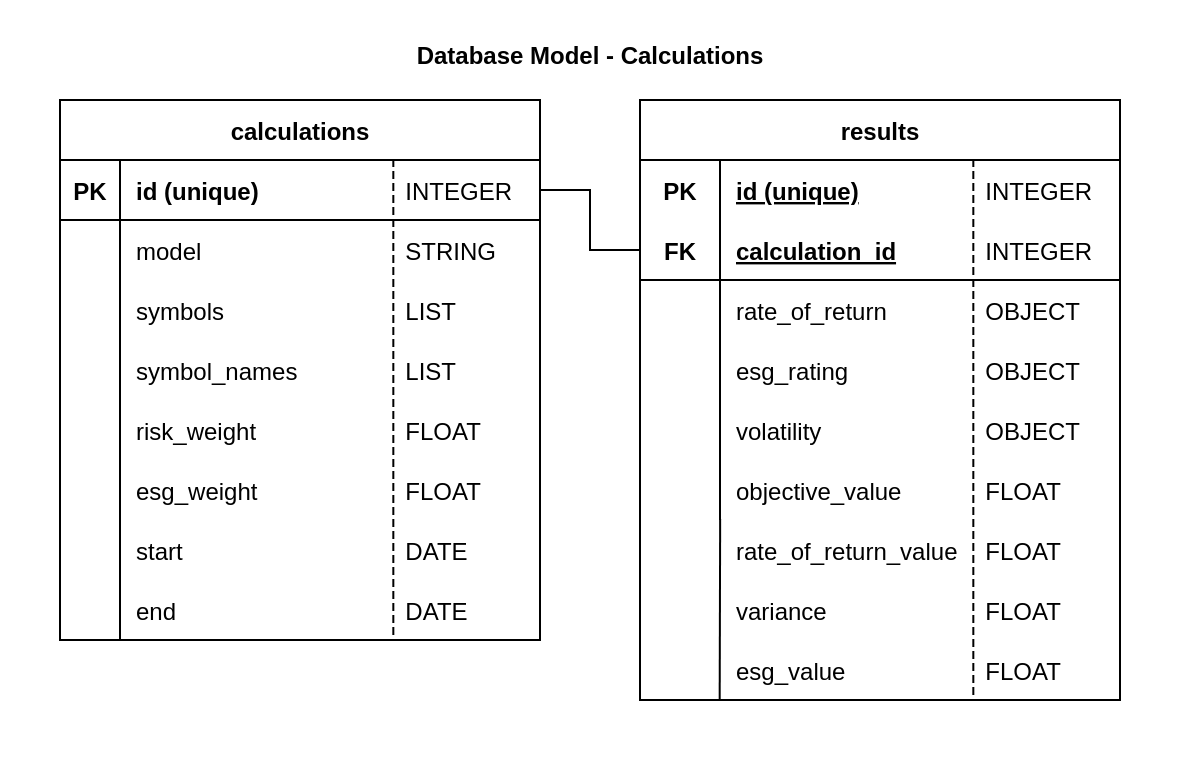<mxfile version="20.4.0" type="device"><diagram name="Page-1" id="2ca16b54-16f6-2749-3443-fa8db7711227"><mxGraphModel dx="642" dy="699" grid="1" gridSize="10" guides="1" tooltips="1" connect="1" arrows="1" fold="1" page="1" pageScale="1" pageWidth="1100" pageHeight="850" background="none" math="0" shadow="0"><root><mxCell id="0"/><mxCell id="1" parent="0"/><mxCell id="oxZOKNevLiVdZAd4e6vF-1" value="&lt;br&gt;Database Model - Calculations" style="rounded=0;whiteSpace=wrap;html=1;verticalAlign=top;fontStyle=1;strokeWidth=0;strokeColor=none;" parent="1" vertex="1"><mxGeometry x="80" width="590" height="380" as="geometry"/></mxCell><mxCell id="cSZ2dbXi6TqptSSzIAJE-76" value="" style="group" parent="1" vertex="1" connectable="0"><mxGeometry x="400" y="50" width="240" height="300" as="geometry"/></mxCell><mxCell id="3Ti9uLNWOgjuIZVz-vYX-15" value="results" style="shape=table;startSize=30;container=1;collapsible=1;childLayout=tableLayout;fixedRows=1;rowLines=0;fontStyle=1;align=center;resizeLast=1;" parent="cSZ2dbXi6TqptSSzIAJE-76" vertex="1"><mxGeometry width="240" height="300" as="geometry"/></mxCell><mxCell id="3Ti9uLNWOgjuIZVz-vYX-16" value="" style="shape=tableRow;horizontal=0;startSize=0;swimlaneHead=0;swimlaneBody=0;fillColor=none;collapsible=0;dropTarget=0;points=[[0,0.5],[1,0.5]];portConstraint=eastwest;top=0;left=0;right=0;bottom=0;" parent="3Ti9uLNWOgjuIZVz-vYX-15" vertex="1"><mxGeometry y="30" width="240" height="30" as="geometry"/></mxCell><mxCell id="3Ti9uLNWOgjuIZVz-vYX-17" value="PK" style="shape=partialRectangle;connectable=0;fillColor=none;top=0;left=0;bottom=0;right=0;fontStyle=1;overflow=hidden;" parent="3Ti9uLNWOgjuIZVz-vYX-16" vertex="1"><mxGeometry width="40" height="30" as="geometry"><mxRectangle width="40" height="30" as="alternateBounds"/></mxGeometry></mxCell><mxCell id="3Ti9uLNWOgjuIZVz-vYX-18" value="id (unique)" style="shape=partialRectangle;connectable=0;fillColor=none;top=0;left=0;bottom=0;right=0;align=left;spacingLeft=6;fontStyle=5;overflow=hidden;" parent="3Ti9uLNWOgjuIZVz-vYX-16" vertex="1"><mxGeometry x="40" width="200" height="30" as="geometry"><mxRectangle width="200" height="30" as="alternateBounds"/></mxGeometry></mxCell><mxCell id="3Ti9uLNWOgjuIZVz-vYX-19" value="" style="shape=tableRow;horizontal=0;startSize=0;swimlaneHead=0;swimlaneBody=0;fillColor=none;collapsible=0;dropTarget=0;points=[[0,0.5],[1,0.5]];portConstraint=eastwest;top=0;left=0;right=0;bottom=1;" parent="3Ti9uLNWOgjuIZVz-vYX-15" vertex="1"><mxGeometry y="60" width="240" height="30" as="geometry"/></mxCell><mxCell id="3Ti9uLNWOgjuIZVz-vYX-20" value="FK" style="shape=partialRectangle;connectable=0;fillColor=none;top=0;left=0;bottom=0;right=0;fontStyle=1;overflow=hidden;" parent="3Ti9uLNWOgjuIZVz-vYX-19" vertex="1"><mxGeometry width="40" height="30" as="geometry"><mxRectangle width="40" height="30" as="alternateBounds"/></mxGeometry></mxCell><mxCell id="3Ti9uLNWOgjuIZVz-vYX-21" value="calculation_id" style="shape=partialRectangle;connectable=0;fillColor=none;top=0;left=0;bottom=0;right=0;align=left;spacingLeft=6;fontStyle=5;overflow=hidden;" parent="3Ti9uLNWOgjuIZVz-vYX-19" vertex="1"><mxGeometry x="40" width="200" height="30" as="geometry"><mxRectangle width="200" height="30" as="alternateBounds"/></mxGeometry></mxCell><mxCell id="3Ti9uLNWOgjuIZVz-vYX-22" value="" style="shape=tableRow;horizontal=0;startSize=0;swimlaneHead=0;swimlaneBody=0;fillColor=none;collapsible=0;dropTarget=0;points=[[0,0.5],[1,0.5]];portConstraint=eastwest;top=0;left=0;right=0;bottom=0;" parent="3Ti9uLNWOgjuIZVz-vYX-15" vertex="1"><mxGeometry y="90" width="240" height="30" as="geometry"/></mxCell><mxCell id="3Ti9uLNWOgjuIZVz-vYX-23" value="" style="shape=partialRectangle;connectable=0;fillColor=none;top=0;left=0;bottom=0;right=0;editable=1;overflow=hidden;" parent="3Ti9uLNWOgjuIZVz-vYX-22" vertex="1"><mxGeometry width="40" height="30" as="geometry"><mxRectangle width="40" height="30" as="alternateBounds"/></mxGeometry></mxCell><mxCell id="3Ti9uLNWOgjuIZVz-vYX-24" value="rate_of_return" style="shape=partialRectangle;connectable=0;fillColor=none;top=0;left=0;bottom=0;right=0;align=left;spacingLeft=6;overflow=hidden;" parent="3Ti9uLNWOgjuIZVz-vYX-22" vertex="1"><mxGeometry x="40" width="200" height="30" as="geometry"><mxRectangle width="200" height="30" as="alternateBounds"/></mxGeometry></mxCell><mxCell id="cSZ2dbXi6TqptSSzIAJE-9" value="" style="shape=tableRow;horizontal=0;startSize=0;swimlaneHead=0;swimlaneBody=0;fillColor=none;collapsible=0;dropTarget=0;points=[[0,0.5],[1,0.5]];portConstraint=eastwest;top=0;left=0;right=0;bottom=0;" parent="3Ti9uLNWOgjuIZVz-vYX-15" vertex="1"><mxGeometry y="120" width="240" height="30" as="geometry"/></mxCell><mxCell id="cSZ2dbXi6TqptSSzIAJE-10" value="" style="shape=partialRectangle;connectable=0;fillColor=none;top=0;left=0;bottom=0;right=0;editable=1;overflow=hidden;" parent="cSZ2dbXi6TqptSSzIAJE-9" vertex="1"><mxGeometry width="40" height="30" as="geometry"><mxRectangle width="40" height="30" as="alternateBounds"/></mxGeometry></mxCell><mxCell id="cSZ2dbXi6TqptSSzIAJE-11" value="esg_rating" style="shape=partialRectangle;connectable=0;fillColor=none;top=0;left=0;bottom=0;right=0;align=left;spacingLeft=6;overflow=hidden;" parent="cSZ2dbXi6TqptSSzIAJE-9" vertex="1"><mxGeometry x="40" width="200" height="30" as="geometry"><mxRectangle width="200" height="30" as="alternateBounds"/></mxGeometry></mxCell><mxCell id="cSZ2dbXi6TqptSSzIAJE-12" value="" style="shape=tableRow;horizontal=0;startSize=0;swimlaneHead=0;swimlaneBody=0;fillColor=none;collapsible=0;dropTarget=0;points=[[0,0.5],[1,0.5]];portConstraint=eastwest;top=0;left=0;right=0;bottom=0;" parent="3Ti9uLNWOgjuIZVz-vYX-15" vertex="1"><mxGeometry y="150" width="240" height="30" as="geometry"/></mxCell><mxCell id="cSZ2dbXi6TqptSSzIAJE-13" value="" style="shape=partialRectangle;connectable=0;fillColor=none;top=0;left=0;bottom=0;right=0;editable=1;overflow=hidden;" parent="cSZ2dbXi6TqptSSzIAJE-12" vertex="1"><mxGeometry width="40" height="30" as="geometry"><mxRectangle width="40" height="30" as="alternateBounds"/></mxGeometry></mxCell><mxCell id="cSZ2dbXi6TqptSSzIAJE-14" value="volatility" style="shape=partialRectangle;connectable=0;fillColor=none;top=0;left=0;bottom=0;right=0;align=left;spacingLeft=6;overflow=hidden;" parent="cSZ2dbXi6TqptSSzIAJE-12" vertex="1"><mxGeometry x="40" width="200" height="30" as="geometry"><mxRectangle width="200" height="30" as="alternateBounds"/></mxGeometry></mxCell><mxCell id="cSZ2dbXi6TqptSSzIAJE-15" value="" style="shape=tableRow;horizontal=0;startSize=0;swimlaneHead=0;swimlaneBody=0;fillColor=none;collapsible=0;dropTarget=0;points=[[0,0.5],[1,0.5]];portConstraint=eastwest;top=0;left=0;right=0;bottom=0;" parent="3Ti9uLNWOgjuIZVz-vYX-15" vertex="1"><mxGeometry y="180" width="240" height="30" as="geometry"/></mxCell><mxCell id="cSZ2dbXi6TqptSSzIAJE-16" value="" style="shape=partialRectangle;connectable=0;fillColor=none;top=0;left=0;bottom=0;right=0;editable=1;overflow=hidden;" parent="cSZ2dbXi6TqptSSzIAJE-15" vertex="1"><mxGeometry width="40" height="30" as="geometry"><mxRectangle width="40" height="30" as="alternateBounds"/></mxGeometry></mxCell><mxCell id="cSZ2dbXi6TqptSSzIAJE-17" value="objective_value" style="shape=partialRectangle;connectable=0;fillColor=none;top=0;left=0;bottom=0;right=0;align=left;spacingLeft=6;overflow=hidden;" parent="cSZ2dbXi6TqptSSzIAJE-15" vertex="1"><mxGeometry x="40" width="200" height="30" as="geometry"><mxRectangle width="200" height="30" as="alternateBounds"/></mxGeometry></mxCell><mxCell id="cSZ2dbXi6TqptSSzIAJE-42" value="  INTEGER" style="shape=partialRectangle;fillColor=none;align=left;verticalAlign=middle;strokeColor=none;spacingLeft=34;rotatable=0;points=[[0,0.5],[1,0.5]];portConstraint=eastwest;dropTarget=0;" parent="cSZ2dbXi6TqptSSzIAJE-76" vertex="1"><mxGeometry x="130" y="30" width="110" height="30" as="geometry"/></mxCell><mxCell id="cSZ2dbXi6TqptSSzIAJE-43" value="" style="shape=partialRectangle;top=0;left=0;bottom=0;fillColor=none;stokeWidth=1;dashed=1;align=left;verticalAlign=middle;spacingLeft=4;spacingRight=4;overflow=hidden;rotatable=0;points=[];portConstraint=eastwest;part=1;" parent="cSZ2dbXi6TqptSSzIAJE-42" vertex="1" connectable="0"><mxGeometry width="36.667" height="30" as="geometry"/></mxCell><mxCell id="cSZ2dbXi6TqptSSzIAJE-44" value="  INTEGER" style="shape=partialRectangle;fillColor=none;align=left;verticalAlign=middle;strokeColor=none;spacingLeft=34;rotatable=0;points=[[0,0.5],[1,0.5]];portConstraint=eastwest;dropTarget=0;" parent="cSZ2dbXi6TqptSSzIAJE-76" vertex="1"><mxGeometry x="130" y="60" width="110" height="30" as="geometry"/></mxCell><mxCell id="cSZ2dbXi6TqptSSzIAJE-45" value="" style="shape=partialRectangle;top=0;left=0;bottom=0;fillColor=none;stokeWidth=1;dashed=1;align=left;verticalAlign=middle;spacingLeft=4;spacingRight=4;overflow=hidden;rotatable=0;points=[];portConstraint=eastwest;part=1;" parent="cSZ2dbXi6TqptSSzIAJE-44" vertex="1" connectable="0"><mxGeometry width="36.667" height="30" as="geometry"/></mxCell><mxCell id="cSZ2dbXi6TqptSSzIAJE-46" value="  OBJECT" style="shape=partialRectangle;fillColor=none;align=left;verticalAlign=middle;strokeColor=none;spacingLeft=34;rotatable=0;points=[[0,0.5],[1,0.5]];portConstraint=eastwest;dropTarget=0;" parent="cSZ2dbXi6TqptSSzIAJE-76" vertex="1"><mxGeometry x="130" y="90" width="110" height="30" as="geometry"/></mxCell><mxCell id="cSZ2dbXi6TqptSSzIAJE-47" value="" style="shape=partialRectangle;top=0;left=0;bottom=0;fillColor=none;stokeWidth=1;dashed=1;align=left;verticalAlign=middle;spacingLeft=4;spacingRight=4;overflow=hidden;rotatable=0;points=[];portConstraint=eastwest;part=1;" parent="cSZ2dbXi6TqptSSzIAJE-46" vertex="1" connectable="0"><mxGeometry width="36.667" height="30" as="geometry"/></mxCell><mxCell id="cSZ2dbXi6TqptSSzIAJE-48" value="  OBJECT" style="shape=partialRectangle;fillColor=none;align=left;verticalAlign=middle;strokeColor=none;spacingLeft=34;rotatable=0;points=[[0,0.5],[1,0.5]];portConstraint=eastwest;dropTarget=0;" parent="cSZ2dbXi6TqptSSzIAJE-76" vertex="1"><mxGeometry x="130" y="120" width="110" height="30" as="geometry"/></mxCell><mxCell id="cSZ2dbXi6TqptSSzIAJE-49" value="" style="shape=partialRectangle;top=0;left=0;bottom=0;fillColor=none;stokeWidth=1;dashed=1;align=left;verticalAlign=middle;spacingLeft=4;spacingRight=4;overflow=hidden;rotatable=0;points=[];portConstraint=eastwest;part=1;" parent="cSZ2dbXi6TqptSSzIAJE-48" vertex="1" connectable="0"><mxGeometry width="36.667" height="30" as="geometry"/></mxCell><mxCell id="cSZ2dbXi6TqptSSzIAJE-50" value="  OBJECT" style="shape=partialRectangle;fillColor=none;align=left;verticalAlign=middle;strokeColor=none;spacingLeft=34;rotatable=0;points=[[0,0.5],[1,0.5]];portConstraint=eastwest;dropTarget=0;" parent="cSZ2dbXi6TqptSSzIAJE-76" vertex="1"><mxGeometry x="130" y="150" width="110" height="30" as="geometry"/></mxCell><mxCell id="cSZ2dbXi6TqptSSzIAJE-51" value="" style="shape=partialRectangle;top=0;left=0;bottom=0;fillColor=none;stokeWidth=1;dashed=1;align=left;verticalAlign=middle;spacingLeft=4;spacingRight=4;overflow=hidden;rotatable=0;points=[];portConstraint=eastwest;part=1;" parent="cSZ2dbXi6TqptSSzIAJE-50" vertex="1" connectable="0"><mxGeometry width="36.667" height="30" as="geometry"/></mxCell><mxCell id="cSZ2dbXi6TqptSSzIAJE-52" value="  FLOAT" style="shape=partialRectangle;fillColor=none;align=left;verticalAlign=middle;strokeColor=none;spacingLeft=34;rotatable=0;points=[[0,0.5],[1,0.5]];portConstraint=eastwest;dropTarget=0;" parent="cSZ2dbXi6TqptSSzIAJE-76" vertex="1"><mxGeometry x="130" y="180" width="110" height="30" as="geometry"/></mxCell><mxCell id="cSZ2dbXi6TqptSSzIAJE-53" value="" style="shape=partialRectangle;top=0;left=0;bottom=0;fillColor=none;stokeWidth=1;dashed=1;align=left;verticalAlign=middle;spacingLeft=4;spacingRight=4;overflow=hidden;rotatable=0;points=[];portConstraint=eastwest;part=1;" parent="cSZ2dbXi6TqptSSzIAJE-52" vertex="1" connectable="0"><mxGeometry width="36.667" height="30" as="geometry"/></mxCell><mxCell id="cSZ2dbXi6TqptSSzIAJE-77" value="" style="group" parent="1" vertex="1" connectable="0"><mxGeometry x="110" y="80" width="240" height="240" as="geometry"/></mxCell><mxCell id="3Ti9uLNWOgjuIZVz-vYX-1" value="calculations" style="shape=table;startSize=30;container=1;collapsible=1;childLayout=tableLayout;fixedRows=1;rowLines=0;fontStyle=1;align=center;resizeLast=1;" parent="cSZ2dbXi6TqptSSzIAJE-77" vertex="1"><mxGeometry y="-30" width="240" height="270" as="geometry"/></mxCell><mxCell id="3Ti9uLNWOgjuIZVz-vYX-2" value="" style="shape=tableRow;horizontal=0;startSize=0;swimlaneHead=0;swimlaneBody=0;fillColor=none;collapsible=0;dropTarget=0;points=[[0,0.5],[1,0.5]];portConstraint=eastwest;top=0;left=0;right=0;bottom=1;" parent="3Ti9uLNWOgjuIZVz-vYX-1" vertex="1"><mxGeometry y="30" width="240" height="30" as="geometry"/></mxCell><mxCell id="3Ti9uLNWOgjuIZVz-vYX-3" value="PK" style="shape=partialRectangle;connectable=0;fillColor=none;top=0;left=0;bottom=0;right=0;fontStyle=1;overflow=hidden;" parent="3Ti9uLNWOgjuIZVz-vYX-2" vertex="1"><mxGeometry width="30" height="30" as="geometry"><mxRectangle width="30" height="30" as="alternateBounds"/></mxGeometry></mxCell><mxCell id="3Ti9uLNWOgjuIZVz-vYX-4" value="id (unique)" style="shape=partialRectangle;connectable=0;fillColor=none;top=0;left=0;bottom=0;right=0;align=left;spacingLeft=6;fontStyle=1;overflow=hidden;" parent="3Ti9uLNWOgjuIZVz-vYX-2" vertex="1"><mxGeometry x="30" width="210" height="30" as="geometry"><mxRectangle width="210" height="30" as="alternateBounds"/></mxGeometry></mxCell><mxCell id="3Ti9uLNWOgjuIZVz-vYX-5" value="" style="shape=tableRow;horizontal=0;startSize=0;swimlaneHead=0;swimlaneBody=0;fillColor=none;collapsible=0;dropTarget=0;points=[[0,0.5],[1,0.5]];portConstraint=eastwest;top=0;left=0;right=0;bottom=0;" parent="3Ti9uLNWOgjuIZVz-vYX-1" vertex="1"><mxGeometry y="60" width="240" height="30" as="geometry"/></mxCell><mxCell id="3Ti9uLNWOgjuIZVz-vYX-6" value="" style="shape=partialRectangle;connectable=0;fillColor=none;top=0;left=0;bottom=0;right=0;editable=1;overflow=hidden;" parent="3Ti9uLNWOgjuIZVz-vYX-5" vertex="1"><mxGeometry width="30" height="30" as="geometry"><mxRectangle width="30" height="30" as="alternateBounds"/></mxGeometry></mxCell><mxCell id="3Ti9uLNWOgjuIZVz-vYX-7" value="model" style="shape=partialRectangle;connectable=0;fillColor=none;top=0;left=0;bottom=0;right=0;align=left;spacingLeft=6;overflow=hidden;" parent="3Ti9uLNWOgjuIZVz-vYX-5" vertex="1"><mxGeometry x="30" width="210" height="30" as="geometry"><mxRectangle width="210" height="30" as="alternateBounds"/></mxGeometry></mxCell><mxCell id="3Ti9uLNWOgjuIZVz-vYX-8" value="" style="shape=tableRow;horizontal=0;startSize=0;swimlaneHead=0;swimlaneBody=0;fillColor=none;collapsible=0;dropTarget=0;points=[[0,0.5],[1,0.5]];portConstraint=eastwest;top=0;left=0;right=0;bottom=0;" parent="3Ti9uLNWOgjuIZVz-vYX-1" vertex="1"><mxGeometry y="90" width="240" height="30" as="geometry"/></mxCell><mxCell id="3Ti9uLNWOgjuIZVz-vYX-9" value="" style="shape=partialRectangle;connectable=0;fillColor=none;top=0;left=0;bottom=0;right=0;editable=1;overflow=hidden;" parent="3Ti9uLNWOgjuIZVz-vYX-8" vertex="1"><mxGeometry width="30" height="30" as="geometry"><mxRectangle width="30" height="30" as="alternateBounds"/></mxGeometry></mxCell><mxCell id="3Ti9uLNWOgjuIZVz-vYX-10" value="symbols" style="shape=partialRectangle;connectable=0;fillColor=none;top=0;left=0;bottom=0;right=0;align=left;spacingLeft=6;overflow=hidden;" parent="3Ti9uLNWOgjuIZVz-vYX-8" vertex="1"><mxGeometry x="30" width="210" height="30" as="geometry"><mxRectangle width="210" height="30" as="alternateBounds"/></mxGeometry></mxCell><mxCell id="3Ti9uLNWOgjuIZVz-vYX-11" value="" style="shape=tableRow;horizontal=0;startSize=0;swimlaneHead=0;swimlaneBody=0;fillColor=none;collapsible=0;dropTarget=0;points=[[0,0.5],[1,0.5]];portConstraint=eastwest;top=0;left=0;right=0;bottom=0;" parent="3Ti9uLNWOgjuIZVz-vYX-1" vertex="1"><mxGeometry y="120" width="240" height="30" as="geometry"/></mxCell><mxCell id="3Ti9uLNWOgjuIZVz-vYX-12" value="" style="shape=partialRectangle;connectable=0;fillColor=none;top=0;left=0;bottom=0;right=0;editable=1;overflow=hidden;" parent="3Ti9uLNWOgjuIZVz-vYX-11" vertex="1"><mxGeometry width="30" height="30" as="geometry"><mxRectangle width="30" height="30" as="alternateBounds"/></mxGeometry></mxCell><mxCell id="3Ti9uLNWOgjuIZVz-vYX-13" value="symbol_names" style="shape=partialRectangle;connectable=0;fillColor=none;top=0;left=0;bottom=0;right=0;align=left;spacingLeft=6;overflow=hidden;" parent="3Ti9uLNWOgjuIZVz-vYX-11" vertex="1"><mxGeometry x="30" width="210" height="30" as="geometry"><mxRectangle width="210" height="30" as="alternateBounds"/></mxGeometry></mxCell><mxCell id="cSZ2dbXi6TqptSSzIAJE-1" value="  INTEGER" style="shape=partialRectangle;fillColor=none;align=left;verticalAlign=middle;strokeColor=none;spacingLeft=34;rotatable=0;points=[[0,0.5],[1,0.5]];portConstraint=eastwest;dropTarget=0;" parent="cSZ2dbXi6TqptSSzIAJE-77" vertex="1"><mxGeometry x="130" width="110" height="30" as="geometry"/></mxCell><mxCell id="cSZ2dbXi6TqptSSzIAJE-2" value="" style="shape=partialRectangle;top=0;left=0;bottom=0;fillColor=none;stokeWidth=1;dashed=1;align=left;verticalAlign=middle;spacingLeft=4;spacingRight=4;overflow=hidden;rotatable=0;points=[];portConstraint=eastwest;part=1;" parent="cSZ2dbXi6TqptSSzIAJE-1" vertex="1" connectable="0"><mxGeometry width="36.667" height="30" as="geometry"/></mxCell><mxCell id="cSZ2dbXi6TqptSSzIAJE-3" value="  STRING" style="shape=partialRectangle;fillColor=none;align=left;verticalAlign=middle;strokeColor=none;spacingLeft=34;rotatable=0;points=[[0,0.5],[1,0.5]];portConstraint=eastwest;dropTarget=0;" parent="cSZ2dbXi6TqptSSzIAJE-77" vertex="1"><mxGeometry x="130" y="30" width="110" height="30" as="geometry"/></mxCell><mxCell id="cSZ2dbXi6TqptSSzIAJE-4" value="" style="shape=partialRectangle;top=0;left=0;bottom=0;fillColor=none;stokeWidth=1;dashed=1;align=left;verticalAlign=middle;spacingLeft=4;spacingRight=4;overflow=hidden;rotatable=0;points=[];portConstraint=eastwest;part=1;" parent="cSZ2dbXi6TqptSSzIAJE-3" vertex="1" connectable="0"><mxGeometry width="36.667" height="30" as="geometry"/></mxCell><mxCell id="cSZ2dbXi6TqptSSzIAJE-5" value="  LIST" style="shape=partialRectangle;fillColor=none;align=left;verticalAlign=middle;strokeColor=none;spacingLeft=34;rotatable=0;points=[[0,0.5],[1,0.5]];portConstraint=eastwest;dropTarget=0;" parent="cSZ2dbXi6TqptSSzIAJE-77" vertex="1"><mxGeometry x="130" y="60" width="110" height="30" as="geometry"/></mxCell><mxCell id="cSZ2dbXi6TqptSSzIAJE-6" value="" style="shape=partialRectangle;top=0;left=0;bottom=0;fillColor=none;stokeWidth=1;dashed=1;align=left;verticalAlign=middle;spacingLeft=4;spacingRight=4;overflow=hidden;rotatable=0;points=[];portConstraint=eastwest;part=1;" parent="cSZ2dbXi6TqptSSzIAJE-5" vertex="1" connectable="0"><mxGeometry width="36.667" height="30" as="geometry"/></mxCell><mxCell id="cSZ2dbXi6TqptSSzIAJE-7" value="  LIST" style="shape=partialRectangle;fillColor=none;align=left;verticalAlign=middle;strokeColor=none;spacingLeft=34;rotatable=0;points=[[0,0.5],[1,0.5]];portConstraint=eastwest;dropTarget=0;" parent="cSZ2dbXi6TqptSSzIAJE-77" vertex="1"><mxGeometry x="130" y="90" width="110" height="30" as="geometry"/></mxCell><mxCell id="cSZ2dbXi6TqptSSzIAJE-8" value="" style="shape=partialRectangle;top=0;left=0;bottom=0;fillColor=none;stokeWidth=1;dashed=1;align=left;verticalAlign=middle;spacingLeft=4;spacingRight=4;overflow=hidden;rotatable=0;points=[];portConstraint=eastwest;part=1;" parent="cSZ2dbXi6TqptSSzIAJE-7" vertex="1" connectable="0"><mxGeometry width="36.667" height="30" as="geometry"/></mxCell><mxCell id="EiP5jMx3DnA_0MGtifWt-1" value="start" style="shape=partialRectangle;connectable=0;fillColor=none;top=0;left=0;bottom=0;right=0;align=left;spacingLeft=6;overflow=hidden;" parent="cSZ2dbXi6TqptSSzIAJE-77" vertex="1"><mxGeometry x="30" y="180" width="210" height="30" as="geometry"><mxRectangle width="210" height="30" as="alternateBounds"/></mxGeometry></mxCell><mxCell id="EiP5jMx3DnA_0MGtifWt-4" value="  DATE" style="shape=partialRectangle;fillColor=none;align=left;verticalAlign=middle;strokeColor=none;spacingLeft=34;rotatable=0;points=[[0,0.5],[1,0.5]];portConstraint=eastwest;dropTarget=0;" parent="cSZ2dbXi6TqptSSzIAJE-77" vertex="1"><mxGeometry x="130" y="180" width="110" height="30" as="geometry"/></mxCell><mxCell id="EiP5jMx3DnA_0MGtifWt-5" value="" style="shape=partialRectangle;top=0;left=0;bottom=0;fillColor=none;stokeWidth=1;dashed=1;align=left;verticalAlign=middle;spacingLeft=4;spacingRight=4;overflow=hidden;rotatable=0;points=[];portConstraint=eastwest;part=1;" parent="EiP5jMx3DnA_0MGtifWt-4" vertex="1" connectable="0"><mxGeometry width="36.667" height="30" as="geometry"/></mxCell><mxCell id="jiSSweKbmOfrlSvPBBIe-34" value="  FLOAT" style="shape=partialRectangle;fillColor=none;align=left;verticalAlign=middle;strokeColor=none;spacingLeft=34;rotatable=0;points=[[0,0.5],[1,0.5]];portConstraint=eastwest;dropTarget=0;" parent="1" vertex="1"><mxGeometry x="530" y="290" width="110" height="30" as="geometry"/></mxCell><mxCell id="jiSSweKbmOfrlSvPBBIe-35" value="" style="shape=partialRectangle;top=0;left=0;bottom=0;fillColor=none;stokeWidth=1;dashed=1;align=left;verticalAlign=middle;spacingLeft=4;spacingRight=4;overflow=hidden;rotatable=0;points=[];portConstraint=eastwest;part=1;" parent="jiSSweKbmOfrlSvPBBIe-34" vertex="1" connectable="0"><mxGeometry width="36.667" height="30" as="geometry"/></mxCell><mxCell id="jiSSweKbmOfrlSvPBBIe-36" value="  FLOAT" style="shape=partialRectangle;fillColor=none;align=left;verticalAlign=middle;strokeColor=none;spacingLeft=34;rotatable=0;points=[[0,0.5],[1,0.5]];portConstraint=eastwest;dropTarget=0;" parent="1" vertex="1"><mxGeometry x="530" y="260" width="110" height="30" as="geometry"/></mxCell><mxCell id="jiSSweKbmOfrlSvPBBIe-37" value="" style="shape=partialRectangle;top=0;left=0;bottom=0;fillColor=none;stokeWidth=1;dashed=1;align=left;verticalAlign=middle;spacingLeft=4;spacingRight=4;overflow=hidden;rotatable=0;points=[];portConstraint=eastwest;part=1;" parent="jiSSweKbmOfrlSvPBBIe-36" vertex="1" connectable="0"><mxGeometry width="36.667" height="30" as="geometry"/></mxCell><mxCell id="jiSSweKbmOfrlSvPBBIe-38" value="  FLOAT" style="shape=partialRectangle;fillColor=none;align=left;verticalAlign=middle;strokeColor=none;spacingLeft=34;rotatable=0;points=[[0,0.5],[1,0.5]];portConstraint=eastwest;dropTarget=0;" parent="1" vertex="1"><mxGeometry x="530" y="320" width="110" height="30" as="geometry"/></mxCell><mxCell id="jiSSweKbmOfrlSvPBBIe-39" value="" style="shape=partialRectangle;top=0;left=0;bottom=0;fillColor=none;stokeWidth=1;dashed=1;align=left;verticalAlign=middle;spacingLeft=4;spacingRight=4;overflow=hidden;rotatable=0;points=[];portConstraint=eastwest;part=1;" parent="jiSSweKbmOfrlSvPBBIe-38" vertex="1" connectable="0"><mxGeometry width="36.667" height="30" as="geometry"/></mxCell><mxCell id="jiSSweKbmOfrlSvPBBIe-40" value="" style="shape=tableRow;horizontal=0;startSize=0;swimlaneHead=0;swimlaneBody=0;fillColor=none;collapsible=0;dropTarget=0;points=[[0,0.5],[1,0.5]];portConstraint=eastwest;top=0;left=0;right=0;bottom=0;" parent="1" vertex="1"><mxGeometry x="400" y="260" width="240" height="30" as="geometry"/></mxCell><mxCell id="jiSSweKbmOfrlSvPBBIe-41" value="" style="shape=partialRectangle;connectable=0;fillColor=none;top=0;left=0;bottom=0;right=0;editable=1;overflow=hidden;" parent="jiSSweKbmOfrlSvPBBIe-40" vertex="1"><mxGeometry width="40" height="30" as="geometry"><mxRectangle width="40" height="30" as="alternateBounds"/></mxGeometry></mxCell><mxCell id="jiSSweKbmOfrlSvPBBIe-42" value="rate_of_return_value" style="shape=partialRectangle;connectable=0;fillColor=none;top=0;left=0;bottom=0;right=0;align=left;spacingLeft=6;overflow=hidden;" parent="jiSSweKbmOfrlSvPBBIe-40" vertex="1"><mxGeometry x="40" width="130" height="30" as="geometry"><mxRectangle width="200" height="30" as="alternateBounds"/></mxGeometry></mxCell><mxCell id="jiSSweKbmOfrlSvPBBIe-43" value="" style="shape=tableRow;horizontal=0;startSize=0;swimlaneHead=0;swimlaneBody=0;fillColor=none;collapsible=0;dropTarget=0;points=[[0,0.5],[1,0.5]];portConstraint=eastwest;top=0;left=0;right=0;bottom=0;" parent="1" vertex="1"><mxGeometry x="400" y="290" width="240" height="30" as="geometry"/></mxCell><mxCell id="jiSSweKbmOfrlSvPBBIe-44" value="" style="shape=partialRectangle;connectable=0;fillColor=none;top=0;left=0;bottom=0;right=0;editable=1;overflow=hidden;" parent="jiSSweKbmOfrlSvPBBIe-43" vertex="1"><mxGeometry width="40" height="30" as="geometry"><mxRectangle width="40" height="30" as="alternateBounds"/></mxGeometry></mxCell><mxCell id="jiSSweKbmOfrlSvPBBIe-45" value="variance" style="shape=partialRectangle;connectable=0;fillColor=none;top=0;left=0;bottom=0;right=0;align=left;spacingLeft=6;overflow=hidden;" parent="jiSSweKbmOfrlSvPBBIe-43" vertex="1"><mxGeometry x="40" width="130" height="30" as="geometry"><mxRectangle width="200" height="30" as="alternateBounds"/></mxGeometry></mxCell><mxCell id="jiSSweKbmOfrlSvPBBIe-46" value="" style="shape=tableRow;horizontal=0;startSize=0;swimlaneHead=0;swimlaneBody=0;fillColor=none;collapsible=0;dropTarget=0;points=[[0,0.5],[1,0.5]];portConstraint=eastwest;top=0;left=0;right=0;bottom=0;" parent="1" vertex="1"><mxGeometry x="400" y="320" width="240" height="30" as="geometry"/></mxCell><mxCell id="jiSSweKbmOfrlSvPBBIe-47" value="" style="shape=partialRectangle;connectable=0;fillColor=none;top=0;left=0;bottom=0;right=0;editable=1;overflow=hidden;" parent="jiSSweKbmOfrlSvPBBIe-46" vertex="1"><mxGeometry width="40" height="30" as="geometry"><mxRectangle width="40" height="30" as="alternateBounds"/></mxGeometry></mxCell><mxCell id="jiSSweKbmOfrlSvPBBIe-48" value="esg_value" style="shape=partialRectangle;connectable=0;fillColor=none;top=0;left=0;bottom=0;right=0;align=left;spacingLeft=6;overflow=hidden;" parent="jiSSweKbmOfrlSvPBBIe-46" vertex="1"><mxGeometry x="40" width="130" height="30" as="geometry"><mxRectangle width="200" height="30" as="alternateBounds"/></mxGeometry></mxCell><mxCell id="jiSSweKbmOfrlSvPBBIe-49" value="" style="endArrow=none;html=1;rounded=0;entryX=0.167;entryY=-0.018;entryDx=0;entryDy=0;entryPerimeter=0;exitX=0.166;exitY=1;exitDx=0;exitDy=0;exitPerimeter=0;" parent="1" source="jiSSweKbmOfrlSvPBBIe-46" target="jiSSweKbmOfrlSvPBBIe-40" edge="1"><mxGeometry width="50" height="50" relative="1" as="geometry"><mxPoint x="500" y="200" as="sourcePoint"/><mxPoint x="550" y="150" as="targetPoint"/></mxGeometry></mxCell><mxCell id="jiSSweKbmOfrlSvPBBIe-51" value="  FLOAT" style="shape=partialRectangle;fillColor=none;align=left;verticalAlign=middle;strokeColor=none;spacingLeft=34;rotatable=0;points=[[0,0.5],[1,0.5]];portConstraint=eastwest;dropTarget=0;" parent="1" vertex="1"><mxGeometry x="240" y="230" width="110" height="30" as="geometry"/></mxCell><mxCell id="jiSSweKbmOfrlSvPBBIe-52" value="" style="shape=partialRectangle;top=0;left=0;bottom=0;fillColor=none;stokeWidth=1;dashed=1;align=left;verticalAlign=middle;spacingLeft=4;spacingRight=4;overflow=hidden;rotatable=0;points=[];portConstraint=eastwest;part=1;" parent="jiSSweKbmOfrlSvPBBIe-51" vertex="1" connectable="0"><mxGeometry width="36.667" height="30" as="geometry"/></mxCell><mxCell id="jiSSweKbmOfrlSvPBBIe-53" value="" style="shape=tableRow;horizontal=0;startSize=0;swimlaneHead=0;swimlaneBody=0;fillColor=none;collapsible=0;dropTarget=0;points=[[0,0.5],[1,0.5]];portConstraint=eastwest;top=0;left=0;right=0;bottom=0;" parent="1" vertex="1"><mxGeometry x="110" y="230" width="240" height="30" as="geometry"/></mxCell><mxCell id="jiSSweKbmOfrlSvPBBIe-55" value="esg_weight" style="shape=partialRectangle;connectable=0;fillColor=none;top=0;left=0;bottom=0;right=0;align=left;spacingLeft=6;overflow=hidden;" parent="jiSSweKbmOfrlSvPBBIe-53" vertex="1"><mxGeometry x="30" width="210" height="30" as="geometry"><mxRectangle width="210" height="30" as="alternateBounds"/></mxGeometry></mxCell><mxCell id="jiSSweKbmOfrlSvPBBIe-56" value="" style="endArrow=none;html=1;rounded=0;" parent="1" edge="1"><mxGeometry width="50" height="50" relative="1" as="geometry"><mxPoint x="140" y="320" as="sourcePoint"/><mxPoint x="140" y="200" as="targetPoint"/></mxGeometry></mxCell><mxCell id="EiP5jMx3DnA_0MGtifWt-2" value="" style="shape=tableRow;horizontal=0;startSize=0;swimlaneHead=0;swimlaneBody=0;fillColor=none;collapsible=0;dropTarget=0;points=[[0,0.5],[1,0.5]];portConstraint=eastwest;top=0;left=0;right=0;bottom=0;" parent="1" vertex="1"><mxGeometry x="110" y="290" width="240" height="30" as="geometry"/></mxCell><mxCell id="EiP5jMx3DnA_0MGtifWt-3" value="end" style="shape=partialRectangle;connectable=0;fillColor=none;top=0;left=0;bottom=0;right=0;align=left;spacingLeft=6;overflow=hidden;" parent="EiP5jMx3DnA_0MGtifWt-2" vertex="1"><mxGeometry x="30" width="210" height="30" as="geometry"><mxRectangle width="210" height="30" as="alternateBounds"/></mxGeometry></mxCell><mxCell id="EiP5jMx3DnA_0MGtifWt-6" value="  DATE" style="shape=partialRectangle;fillColor=none;align=left;verticalAlign=middle;strokeColor=none;spacingLeft=34;rotatable=0;points=[[0,0.5],[1,0.5]];portConstraint=eastwest;dropTarget=0;" parent="1" vertex="1"><mxGeometry x="240" y="290" width="110" height="30" as="geometry"/></mxCell><mxCell id="EiP5jMx3DnA_0MGtifWt-7" value="" style="shape=partialRectangle;top=0;left=0;bottom=0;fillColor=none;stokeWidth=1;dashed=1;align=left;verticalAlign=middle;spacingLeft=4;spacingRight=4;overflow=hidden;rotatable=0;points=[];portConstraint=eastwest;part=1;" parent="EiP5jMx3DnA_0MGtifWt-6" vertex="1" connectable="0"><mxGeometry width="36.667" height="30" as="geometry"/></mxCell><mxCell id="QlOslzc4v12zbl8OC5Zw-1" value="risk_weight" style="shape=partialRectangle;connectable=0;fillColor=none;top=0;left=0;bottom=0;right=0;align=left;spacingLeft=6;overflow=hidden;" vertex="1" parent="1"><mxGeometry x="140" y="200" width="210" height="30" as="geometry"><mxRectangle width="210" height="30" as="alternateBounds"/></mxGeometry></mxCell><mxCell id="QlOslzc4v12zbl8OC5Zw-2" value="  FLOAT" style="shape=partialRectangle;fillColor=none;align=left;verticalAlign=middle;strokeColor=none;spacingLeft=34;rotatable=0;points=[[0,0.5],[1,0.5]];portConstraint=eastwest;dropTarget=0;" vertex="1" parent="1"><mxGeometry x="240" y="200" width="110" height="30" as="geometry"/></mxCell><mxCell id="QlOslzc4v12zbl8OC5Zw-3" value="" style="shape=partialRectangle;top=0;left=0;bottom=0;fillColor=none;stokeWidth=1;dashed=1;align=left;verticalAlign=middle;spacingLeft=4;spacingRight=4;overflow=hidden;rotatable=0;points=[];portConstraint=eastwest;part=1;" vertex="1" connectable="0" parent="QlOslzc4v12zbl8OC5Zw-2"><mxGeometry width="36.667" height="30" as="geometry"/></mxCell><mxCell id="QlOslzc4v12zbl8OC5Zw-4" style="edgeStyle=orthogonalEdgeStyle;rounded=0;orthogonalLoop=1;jettySize=auto;html=1;exitX=1;exitY=0.5;exitDx=0;exitDy=0;entryX=0;entryY=0.5;entryDx=0;entryDy=0;endArrow=none;endFill=0;" edge="1" parent="1" source="cSZ2dbXi6TqptSSzIAJE-1" target="3Ti9uLNWOgjuIZVz-vYX-19"><mxGeometry relative="1" as="geometry"/></mxCell></root></mxGraphModel></diagram></mxfile>